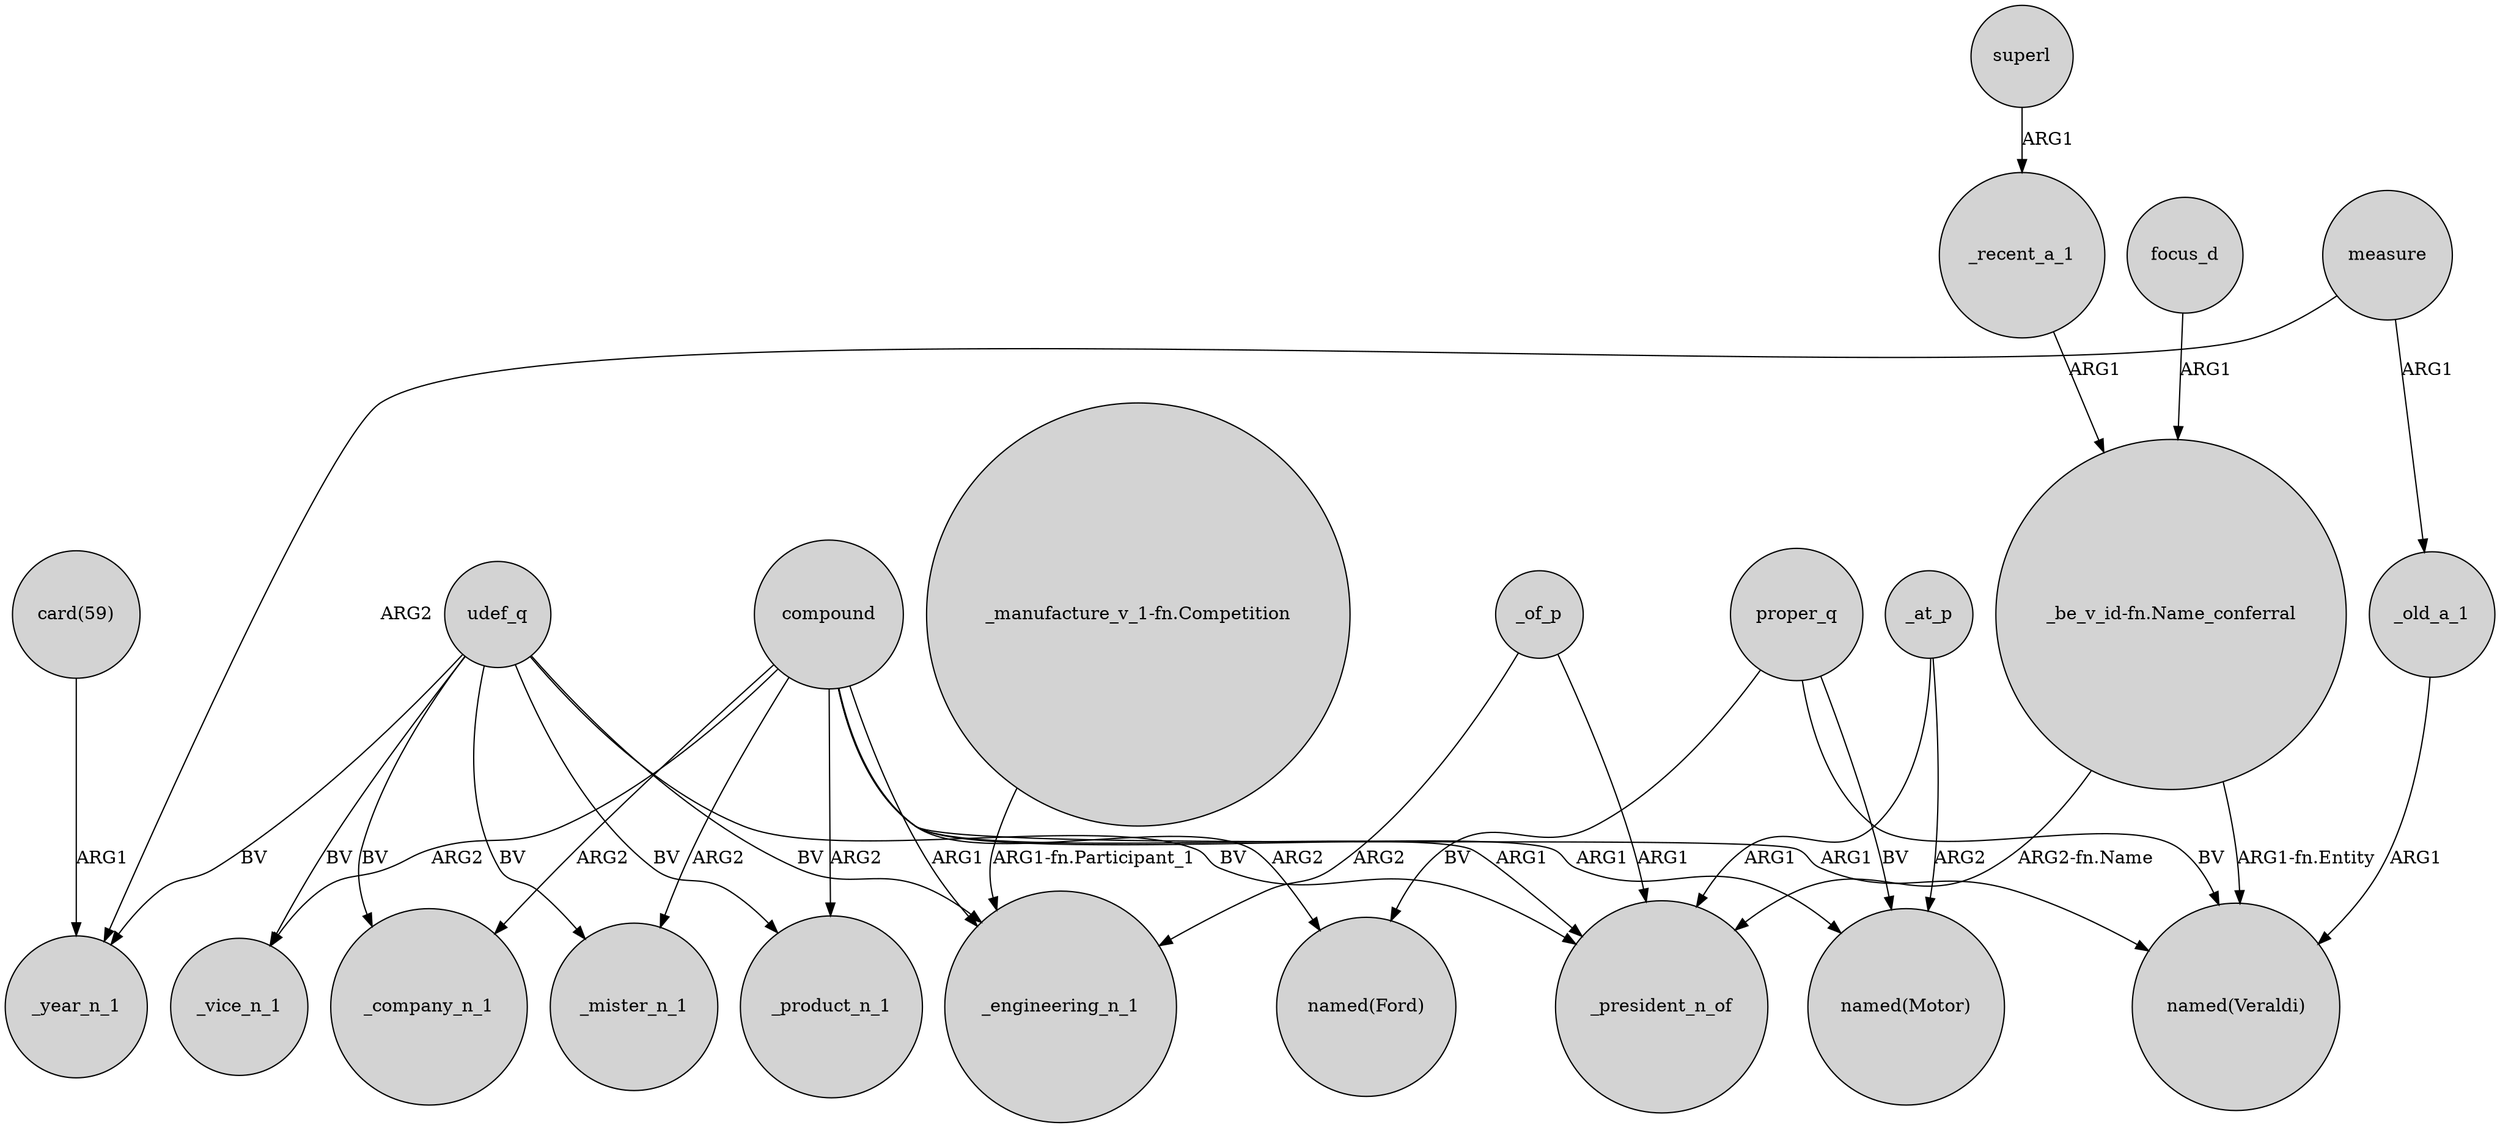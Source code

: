 digraph {
	node [shape=circle style=filled]
	"card(59)" -> _year_n_1 [label=ARG1]
	compound -> _mister_n_1 [label=ARG2]
	proper_q -> "named(Ford)" [label=BV]
	"_manufacture_v_1-fn.Competition" -> _engineering_n_1 [label="ARG1-fn.Participant_1"]
	compound -> _company_n_1 [label=ARG2]
	udef_q -> _company_n_1 [label=BV]
	_of_p -> _president_n_of [label=ARG1]
	proper_q -> "named(Veraldi)" [label=BV]
	proper_q -> "named(Motor)" [label=BV]
	compound -> "named(Ford)" [label=ARG2]
	udef_q -> _product_n_1 [label=BV]
	measure -> _old_a_1 [label=ARG1]
	udef_q -> _mister_n_1 [label=BV]
	udef_q -> _engineering_n_1 [label=BV]
	compound -> "named(Veraldi)" [label=ARG1]
	focus_d -> "_be_v_id-fn.Name_conferral" [label=ARG1]
	measure -> _year_n_1 [label=ARG2]
	compound -> _engineering_n_1 [label=ARG1]
	udef_q -> _vice_n_1 [label=BV]
	_of_p -> _engineering_n_1 [label=ARG2]
	_at_p -> "named(Motor)" [label=ARG2]
	_old_a_1 -> "named(Veraldi)" [label=ARG1]
	"_be_v_id-fn.Name_conferral" -> "named(Veraldi)" [label="ARG1-fn.Entity"]
	compound -> "named(Motor)" [label=ARG1]
	compound -> _vice_n_1 [label=ARG2]
	udef_q -> _year_n_1 [label=BV]
	superl -> _recent_a_1 [label=ARG1]
	compound -> _president_n_of [label=ARG1]
	_at_p -> _president_n_of [label=ARG1]
	udef_q -> _president_n_of [label=BV]
	compound -> _product_n_1 [label=ARG2]
	_recent_a_1 -> "_be_v_id-fn.Name_conferral" [label=ARG1]
	"_be_v_id-fn.Name_conferral" -> _president_n_of [label="ARG2-fn.Name"]
}
